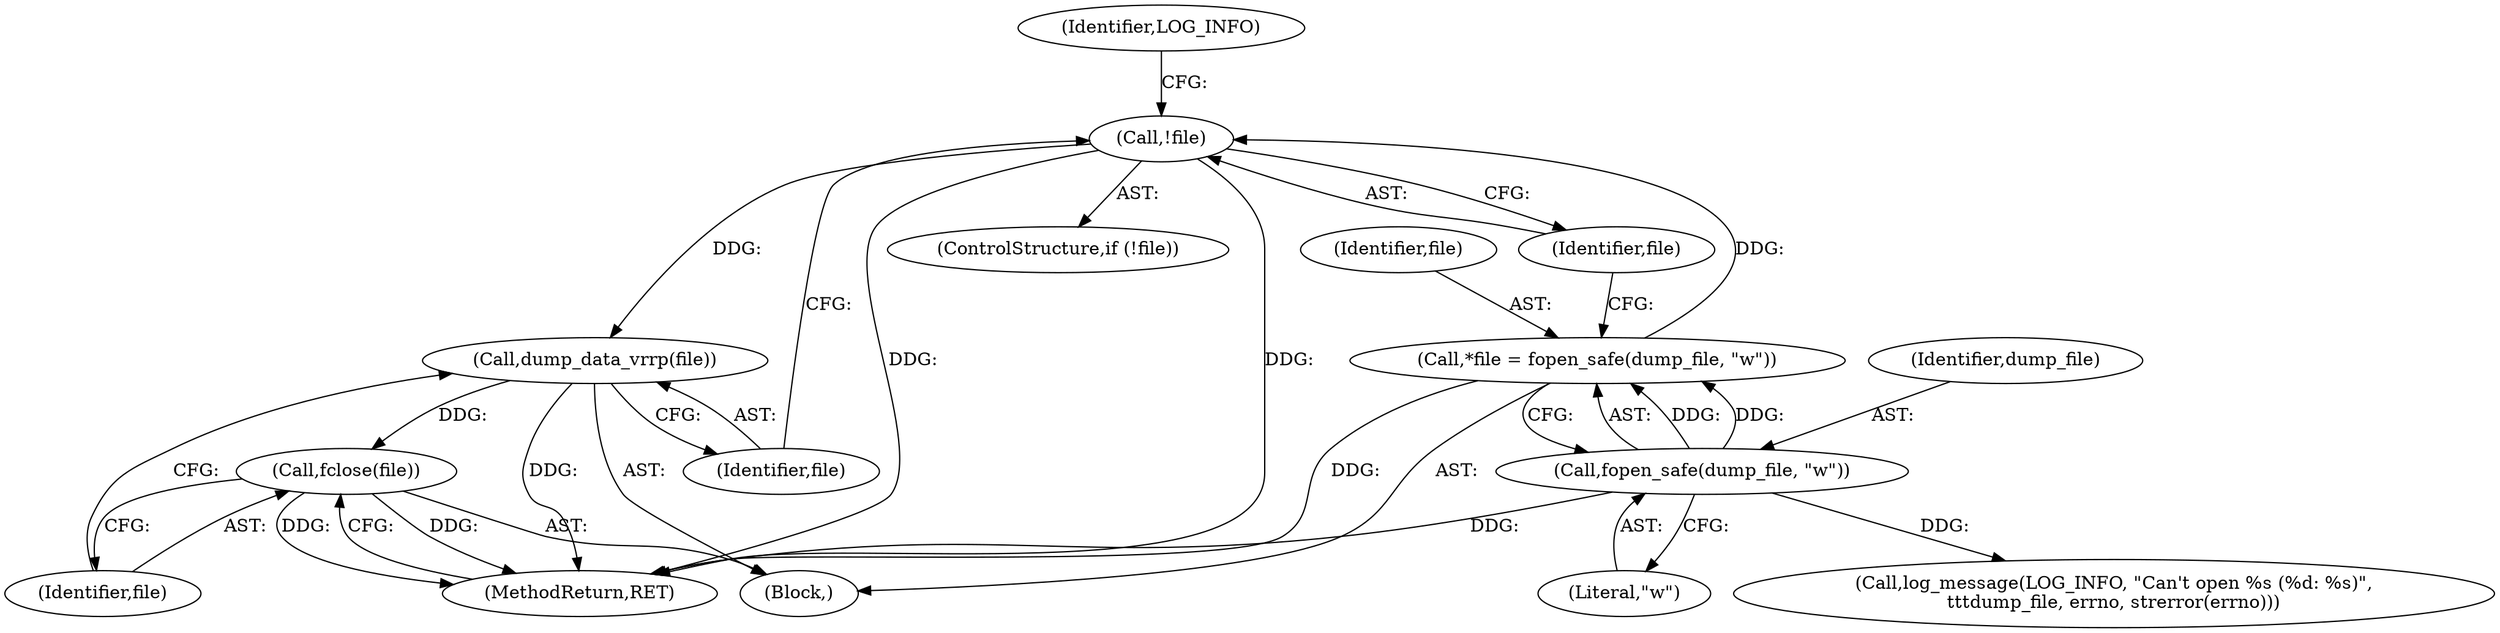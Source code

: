 digraph "0_keepalived_04f2d32871bb3b11d7dc024039952f2fe2750306_5@pointer" {
"1000110" [label="(Call,!file)"];
"1000104" [label="(Call,*file = fopen_safe(dump_file, \"w\"))"];
"1000106" [label="(Call,fopen_safe(dump_file, \"w\"))"];
"1000121" [label="(Call,dump_data_vrrp(file))"];
"1000123" [label="(Call,fclose(file))"];
"1000124" [label="(Identifier,file)"];
"1000104" [label="(Call,*file = fopen_safe(dump_file, \"w\"))"];
"1000111" [label="(Identifier,file)"];
"1000109" [label="(ControlStructure,if (!file))"];
"1000114" [label="(Identifier,LOG_INFO)"];
"1000125" [label="(MethodReturn,RET)"];
"1000107" [label="(Identifier,dump_file)"];
"1000110" [label="(Call,!file)"];
"1000105" [label="(Identifier,file)"];
"1000113" [label="(Call,log_message(LOG_INFO, \"Can't open %s (%d: %s)\",\n\t\t\tdump_file, errno, strerror(errno)))"];
"1000122" [label="(Identifier,file)"];
"1000106" [label="(Call,fopen_safe(dump_file, \"w\"))"];
"1000102" [label="(Block,)"];
"1000121" [label="(Call,dump_data_vrrp(file))"];
"1000108" [label="(Literal,\"w\")"];
"1000123" [label="(Call,fclose(file))"];
"1000110" -> "1000109"  [label="AST: "];
"1000110" -> "1000111"  [label="CFG: "];
"1000111" -> "1000110"  [label="AST: "];
"1000114" -> "1000110"  [label="CFG: "];
"1000122" -> "1000110"  [label="CFG: "];
"1000110" -> "1000125"  [label="DDG: "];
"1000110" -> "1000125"  [label="DDG: "];
"1000104" -> "1000110"  [label="DDG: "];
"1000110" -> "1000121"  [label="DDG: "];
"1000104" -> "1000102"  [label="AST: "];
"1000104" -> "1000106"  [label="CFG: "];
"1000105" -> "1000104"  [label="AST: "];
"1000106" -> "1000104"  [label="AST: "];
"1000111" -> "1000104"  [label="CFG: "];
"1000104" -> "1000125"  [label="DDG: "];
"1000106" -> "1000104"  [label="DDG: "];
"1000106" -> "1000104"  [label="DDG: "];
"1000106" -> "1000108"  [label="CFG: "];
"1000107" -> "1000106"  [label="AST: "];
"1000108" -> "1000106"  [label="AST: "];
"1000106" -> "1000125"  [label="DDG: "];
"1000106" -> "1000113"  [label="DDG: "];
"1000121" -> "1000102"  [label="AST: "];
"1000121" -> "1000122"  [label="CFG: "];
"1000122" -> "1000121"  [label="AST: "];
"1000124" -> "1000121"  [label="CFG: "];
"1000121" -> "1000125"  [label="DDG: "];
"1000121" -> "1000123"  [label="DDG: "];
"1000123" -> "1000102"  [label="AST: "];
"1000123" -> "1000124"  [label="CFG: "];
"1000124" -> "1000123"  [label="AST: "];
"1000125" -> "1000123"  [label="CFG: "];
"1000123" -> "1000125"  [label="DDG: "];
"1000123" -> "1000125"  [label="DDG: "];
}
